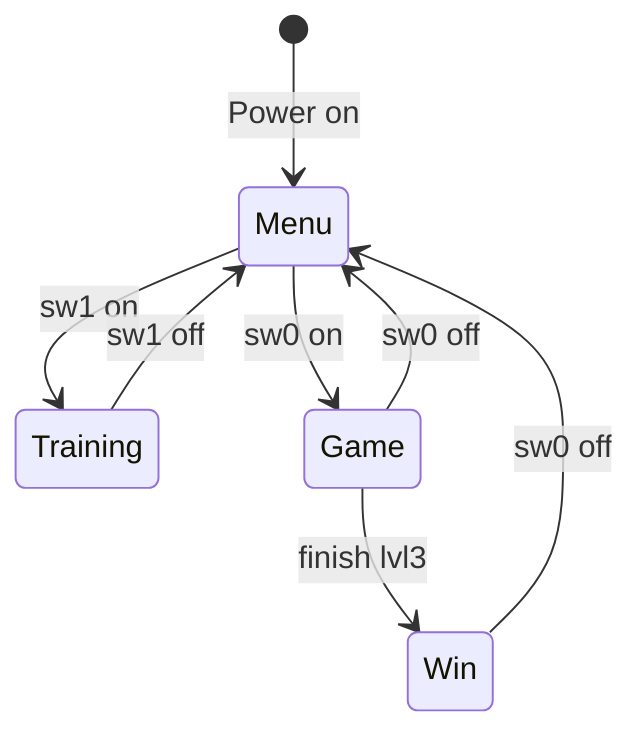 stateDiagram
    [*] --> Menu : Power on
    Menu --> Training : sw1 on
    Menu --> Game : sw0 on

    Game --> Menu : sw0 off
    Game --> Win : finish lvl3
    Win --> Menu : sw0 off

    Training --> Menu : sw1 off